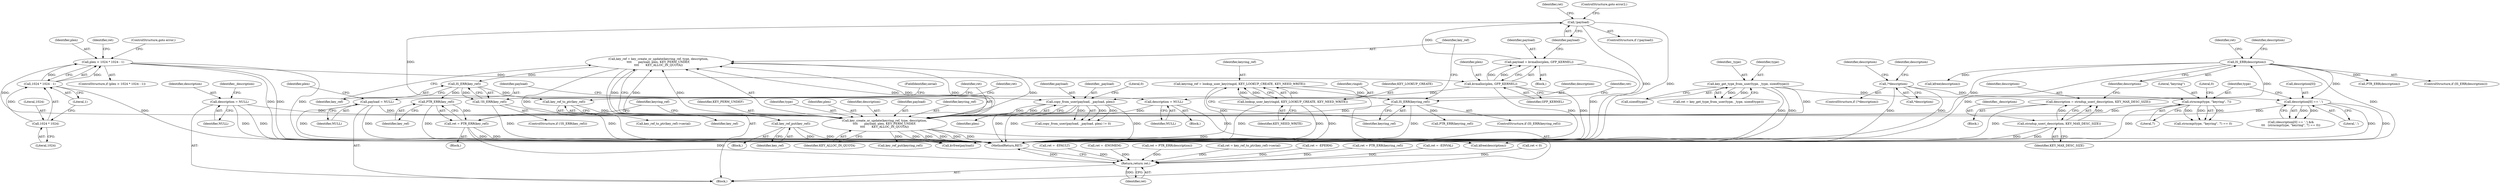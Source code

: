 digraph "0_linux_5649645d725c73df4302428ee4e02c869248b4c5@API" {
"1000244" [label="(Call,key_ref = key_create_or_update(keyring_ref, type, description,\n\t\t\t\t       payload, plen, KEY_PERM_UNDEF,\n\t\t\t\t       KEY_ALLOC_IN_QUOTA))"];
"1000246" [label="(Call,key_create_or_update(keyring_ref, type, description,\n\t\t\t\t       payload, plen, KEY_PERM_UNDEF,\n\t\t\t\t       KEY_ALLOC_IN_QUOTA))"];
"1000236" [label="(Call,IS_ERR(keyring_ref))"];
"1000229" [label="(Call,keyring_ref = lookup_user_key(ringid, KEY_LOOKUP_CREATE, KEY_NEED_WRITE))"];
"1000231" [label="(Call,lookup_user_key(ringid, KEY_LOOKUP_CREATE, KEY_NEED_WRITE))"];
"1000187" [label="(Call,strncmp(type, \"keyring\", 7))"];
"1000138" [label="(Call,key_get_type_from_user(type, _type, sizeof(type)))"];
"1000181" [label="(Call,description[0] == '.')"];
"1000169" [label="(Call,!*description)"];
"1000160" [label="(Call,IS_ERR(description))"];
"1000154" [label="(Call,description = strndup_user(_description, KEY_MAX_DESC_SIZE))"];
"1000156" [label="(Call,strndup_user(_description, KEY_MAX_DESC_SIZE))"];
"1000148" [label="(Call,description = NULL)"];
"1000175" [label="(Call,description = NULL)"];
"1000198" [label="(Call,payload = NULL)"];
"1000223" [label="(Call,copy_from_user(payload, _payload, plen))"];
"1000214" [label="(Call,!payload)"];
"1000208" [label="(Call,payload = kvmalloc(plen, GFP_KERNEL))"];
"1000210" [label="(Call,kvmalloc(plen, GFP_KERNEL))"];
"1000128" [label="(Call,plen > 1024 * 1024 - 1)"];
"1000130" [label="(Call,1024 * 1024 - 1)"];
"1000131" [label="(Call,1024 * 1024)"];
"1000256" [label="(Call,IS_ERR(key_ref))"];
"1000255" [label="(Call,!IS_ERR(key_ref))"];
"1000262" [label="(Call,key_ref_to_ptr(key_ref))"];
"1000265" [label="(Call,key_ref_put(key_ref))"];
"1000271" [label="(Call,PTR_ERR(key_ref))"];
"1000269" [label="(Call,ret = PTR_ERR(key_ref))"];
"1000282" [label="(Return,return ret;)"];
"1000202" [label="(Identifier,plen)"];
"1000261" [label="(Call,key_ref_to_ptr(key_ref)->serial)"];
"1000191" [label="(Literal,0)"];
"1000200" [label="(Identifier,NULL)"];
"1000164" [label="(Identifier,ret)"];
"1000222" [label="(Call,copy_from_user(payload, _payload, plen) != 0)"];
"1000187" [label="(Call,strncmp(type, \"keyring\", 7))"];
"1000123" [label="(Call,ret = -EINVAL)"];
"1000231" [label="(Call,lookup_user_key(ringid, KEY_LOOKUP_CREATE, KEY_NEED_WRITE))"];
"1000135" [label="(ControlStructure,goto error;)"];
"1000214" [label="(Call,!payload)"];
"1000270" [label="(Identifier,ret)"];
"1000265" [label="(Call,key_ref_put(key_ref))"];
"1000155" [label="(Identifier,description)"];
"1000203" [label="(Block,)"];
"1000176" [label="(Identifier,description)"];
"1000190" [label="(Literal,7)"];
"1000140" [label="(Identifier,_type)"];
"1000279" [label="(Call,kfree(description))"];
"1000236" [label="(Call,IS_ERR(keyring_ref))"];
"1000241" [label="(Call,PTR_ERR(keyring_ref))"];
"1000252" [label="(Identifier,KEY_PERM_UNDEF)"];
"1000268" [label="(Block,)"];
"1000129" [label="(Identifier,plen)"];
"1000189" [label="(Literal,\"keyring\")"];
"1000198" [label="(Call,payload = NULL)"];
"1000160" [label="(Call,IS_ERR(description))"];
"1000186" [label="(Call,strncmp(type, \"keyring\", 7) == 0)"];
"1000152" [label="(Identifier,_description)"];
"1000258" [label="(Block,)"];
"1000272" [label="(Identifier,key_ref)"];
"1000182" [label="(Call,description[0])"];
"1000224" [label="(Identifier,payload)"];
"1000156" [label="(Call,strndup_user(_description, KEY_MAX_DESC_SIZE))"];
"1000180" [label="(Call,(description[0] == '.') &&\n\t\t\t   (strncmp(type, \"keyring\", 7) == 0))"];
"1000212" [label="(Identifier,GFP_KERNEL)"];
"1000165" [label="(Call,PTR_ERR(description))"];
"1000260" [label="(Identifier,ret)"];
"1000144" [label="(Call,ret < 0)"];
"1000218" [label="(Identifier,ret)"];
"1000226" [label="(Identifier,plen)"];
"1000215" [label="(Identifier,payload)"];
"1000137" [label="(Identifier,ret)"];
"1000159" [label="(ControlStructure,if (IS_ERR(description)))"];
"1000245" [label="(Identifier,key_ref)"];
"1000283" [label="(Identifier,ret)"];
"1000244" [label="(Call,key_ref = key_create_or_update(keyring_ref, type, description,\n\t\t\t\t       payload, plen, KEY_PERM_UNDEF,\n\t\t\t\t       KEY_ALLOC_IN_QUOTA))"];
"1000225" [label="(Identifier,_payload)"];
"1000253" [label="(Identifier,KEY_ALLOC_IN_QUOTA)"];
"1000257" [label="(Identifier,key_ref)"];
"1000175" [label="(Call,description = NULL)"];
"1000229" [label="(Call,keyring_ref = lookup_user_key(ringid, KEY_LOOKUP_CREATE, KEY_NEED_WRITE))"];
"1000262" [label="(Call,key_ref_to_ptr(key_ref))"];
"1000177" [label="(Identifier,NULL)"];
"1000248" [label="(Identifier,type)"];
"1000130" [label="(Call,1024 * 1024 - 1)"];
"1000132" [label="(Literal,1024)"];
"1000217" [label="(Call,ret = -EFAULT)"];
"1000274" [label="(Identifier,keyring_ref)"];
"1000171" [label="(Identifier,description)"];
"1000157" [label="(Identifier,_description)"];
"1000251" [label="(Identifier,plen)"];
"1000131" [label="(Call,1024 * 1024)"];
"1000230" [label="(Identifier,keyring_ref)"];
"1000150" [label="(Identifier,NULL)"];
"1000169" [label="(Call,!*description)"];
"1000276" [label="(Call,kvfree(payload))"];
"1000227" [label="(Literal,0)"];
"1000134" [label="(Literal,1)"];
"1000209" [label="(Identifier,payload)"];
"1000204" [label="(Call,ret = -ENOMEM)"];
"1000249" [label="(Identifier,description)"];
"1000174" [label="(Identifier,description)"];
"1000250" [label="(Identifier,payload)"];
"1000141" [label="(Call,sizeof(type))"];
"1000188" [label="(Identifier,type)"];
"1000247" [label="(Identifier,keyring_ref)"];
"1000255" [label="(Call,!IS_ERR(key_ref))"];
"1000148" [label="(Call,description = NULL)"];
"1000173" [label="(Call,kfree(description))"];
"1000246" [label="(Call,key_create_or_update(keyring_ref, type, description,\n\t\t\t\t       payload, plen, KEY_PERM_UNDEF,\n\t\t\t\t       KEY_ALLOC_IN_QUOTA))"];
"1000271" [label="(Call,PTR_ERR(key_ref))"];
"1000269" [label="(Call,ret = PTR_ERR(key_ref))"];
"1000223" [label="(Call,copy_from_user(payload, _payload, plen))"];
"1000232" [label="(Identifier,ringid)"];
"1000158" [label="(Identifier,KEY_MAX_DESC_SIZE)"];
"1000233" [label="(Identifier,KEY_LOOKUP_CREATE)"];
"1000210" [label="(Call,kvmalloc(plen, GFP_KERNEL))"];
"1000235" [label="(ControlStructure,if (IS_ERR(keyring_ref)))"];
"1000199" [label="(Identifier,payload)"];
"1000139" [label="(Identifier,type)"];
"1000211" [label="(Identifier,plen)"];
"1000284" [label="(MethodReturn,RET)"];
"1000161" [label="(Identifier,description)"];
"1000263" [label="(Identifier,key_ref)"];
"1000216" [label="(ControlStructure,goto error2;)"];
"1000136" [label="(Call,ret = key_get_type_from_user(type, _type, sizeof(type)))"];
"1000163" [label="(Call,ret = PTR_ERR(description))"];
"1000273" [label="(Call,key_ref_put(keyring_ref))"];
"1000116" [label="(Block,)"];
"1000266" [label="(Identifier,key_ref)"];
"1000128" [label="(Call,plen > 1024 * 1024 - 1)"];
"1000170" [label="(Call,*description)"];
"1000133" [label="(Literal,1024)"];
"1000153" [label="(Block,)"];
"1000208" [label="(Call,payload = kvmalloc(plen, GFP_KERNEL))"];
"1000254" [label="(ControlStructure,if (!IS_ERR(key_ref)))"];
"1000183" [label="(Identifier,description)"];
"1000234" [label="(Identifier,KEY_NEED_WRITE)"];
"1000237" [label="(Identifier,keyring_ref)"];
"1000213" [label="(ControlStructure,if (!payload))"];
"1000181" [label="(Call,description[0] == '.')"];
"1000282" [label="(Return,return ret;)"];
"1000168" [label="(ControlStructure,if (!*description))"];
"1000185" [label="(Literal,'.')"];
"1000138" [label="(Call,key_get_type_from_user(type, _type, sizeof(type)))"];
"1000154" [label="(Call,description = strndup_user(_description, KEY_MAX_DESC_SIZE))"];
"1000264" [label="(FieldIdentifier,serial)"];
"1000149" [label="(Identifier,description)"];
"1000256" [label="(Call,IS_ERR(key_ref))"];
"1000259" [label="(Call,ret = key_ref_to_ptr(key_ref)->serial)"];
"1000193" [label="(Call,ret = -EPERM)"];
"1000127" [label="(ControlStructure,if (plen > 1024 * 1024 - 1))"];
"1000172" [label="(Block,)"];
"1000240" [label="(Identifier,ret)"];
"1000239" [label="(Call,ret = PTR_ERR(keyring_ref))"];
"1000244" -> "1000116"  [label="AST: "];
"1000244" -> "1000246"  [label="CFG: "];
"1000245" -> "1000244"  [label="AST: "];
"1000246" -> "1000244"  [label="AST: "];
"1000257" -> "1000244"  [label="CFG: "];
"1000244" -> "1000284"  [label="DDG: "];
"1000246" -> "1000244"  [label="DDG: "];
"1000246" -> "1000244"  [label="DDG: "];
"1000246" -> "1000244"  [label="DDG: "];
"1000246" -> "1000244"  [label="DDG: "];
"1000246" -> "1000244"  [label="DDG: "];
"1000246" -> "1000244"  [label="DDG: "];
"1000246" -> "1000244"  [label="DDG: "];
"1000244" -> "1000256"  [label="DDG: "];
"1000246" -> "1000253"  [label="CFG: "];
"1000247" -> "1000246"  [label="AST: "];
"1000248" -> "1000246"  [label="AST: "];
"1000249" -> "1000246"  [label="AST: "];
"1000250" -> "1000246"  [label="AST: "];
"1000251" -> "1000246"  [label="AST: "];
"1000252" -> "1000246"  [label="AST: "];
"1000253" -> "1000246"  [label="AST: "];
"1000246" -> "1000284"  [label="DDG: "];
"1000246" -> "1000284"  [label="DDG: "];
"1000246" -> "1000284"  [label="DDG: "];
"1000246" -> "1000284"  [label="DDG: "];
"1000236" -> "1000246"  [label="DDG: "];
"1000187" -> "1000246"  [label="DDG: "];
"1000138" -> "1000246"  [label="DDG: "];
"1000181" -> "1000246"  [label="DDG: "];
"1000160" -> "1000246"  [label="DDG: "];
"1000148" -> "1000246"  [label="DDG: "];
"1000175" -> "1000246"  [label="DDG: "];
"1000198" -> "1000246"  [label="DDG: "];
"1000223" -> "1000246"  [label="DDG: "];
"1000223" -> "1000246"  [label="DDG: "];
"1000128" -> "1000246"  [label="DDG: "];
"1000246" -> "1000273"  [label="DDG: "];
"1000246" -> "1000276"  [label="DDG: "];
"1000246" -> "1000279"  [label="DDG: "];
"1000236" -> "1000235"  [label="AST: "];
"1000236" -> "1000237"  [label="CFG: "];
"1000237" -> "1000236"  [label="AST: "];
"1000240" -> "1000236"  [label="CFG: "];
"1000245" -> "1000236"  [label="CFG: "];
"1000236" -> "1000284"  [label="DDG: "];
"1000229" -> "1000236"  [label="DDG: "];
"1000236" -> "1000241"  [label="DDG: "];
"1000229" -> "1000116"  [label="AST: "];
"1000229" -> "1000231"  [label="CFG: "];
"1000230" -> "1000229"  [label="AST: "];
"1000231" -> "1000229"  [label="AST: "];
"1000237" -> "1000229"  [label="CFG: "];
"1000229" -> "1000284"  [label="DDG: "];
"1000231" -> "1000229"  [label="DDG: "];
"1000231" -> "1000229"  [label="DDG: "];
"1000231" -> "1000229"  [label="DDG: "];
"1000231" -> "1000234"  [label="CFG: "];
"1000232" -> "1000231"  [label="AST: "];
"1000233" -> "1000231"  [label="AST: "];
"1000234" -> "1000231"  [label="AST: "];
"1000231" -> "1000284"  [label="DDG: "];
"1000231" -> "1000284"  [label="DDG: "];
"1000231" -> "1000284"  [label="DDG: "];
"1000187" -> "1000186"  [label="AST: "];
"1000187" -> "1000190"  [label="CFG: "];
"1000188" -> "1000187"  [label="AST: "];
"1000189" -> "1000187"  [label="AST: "];
"1000190" -> "1000187"  [label="AST: "];
"1000191" -> "1000187"  [label="CFG: "];
"1000187" -> "1000284"  [label="DDG: "];
"1000187" -> "1000186"  [label="DDG: "];
"1000187" -> "1000186"  [label="DDG: "];
"1000187" -> "1000186"  [label="DDG: "];
"1000138" -> "1000187"  [label="DDG: "];
"1000138" -> "1000136"  [label="AST: "];
"1000138" -> "1000141"  [label="CFG: "];
"1000139" -> "1000138"  [label="AST: "];
"1000140" -> "1000138"  [label="AST: "];
"1000141" -> "1000138"  [label="AST: "];
"1000136" -> "1000138"  [label="CFG: "];
"1000138" -> "1000284"  [label="DDG: "];
"1000138" -> "1000284"  [label="DDG: "];
"1000138" -> "1000136"  [label="DDG: "];
"1000138" -> "1000136"  [label="DDG: "];
"1000181" -> "1000180"  [label="AST: "];
"1000181" -> "1000185"  [label="CFG: "];
"1000182" -> "1000181"  [label="AST: "];
"1000185" -> "1000181"  [label="AST: "];
"1000188" -> "1000181"  [label="CFG: "];
"1000180" -> "1000181"  [label="CFG: "];
"1000181" -> "1000284"  [label="DDG: "];
"1000181" -> "1000180"  [label="DDG: "];
"1000181" -> "1000180"  [label="DDG: "];
"1000169" -> "1000181"  [label="DDG: "];
"1000160" -> "1000181"  [label="DDG: "];
"1000181" -> "1000279"  [label="DDG: "];
"1000169" -> "1000168"  [label="AST: "];
"1000169" -> "1000170"  [label="CFG: "];
"1000170" -> "1000169"  [label="AST: "];
"1000174" -> "1000169"  [label="CFG: "];
"1000183" -> "1000169"  [label="CFG: "];
"1000169" -> "1000284"  [label="DDG: "];
"1000169" -> "1000284"  [label="DDG: "];
"1000160" -> "1000159"  [label="AST: "];
"1000160" -> "1000161"  [label="CFG: "];
"1000161" -> "1000160"  [label="AST: "];
"1000164" -> "1000160"  [label="CFG: "];
"1000171" -> "1000160"  [label="CFG: "];
"1000160" -> "1000284"  [label="DDG: "];
"1000154" -> "1000160"  [label="DDG: "];
"1000160" -> "1000165"  [label="DDG: "];
"1000160" -> "1000173"  [label="DDG: "];
"1000160" -> "1000279"  [label="DDG: "];
"1000154" -> "1000153"  [label="AST: "];
"1000154" -> "1000156"  [label="CFG: "];
"1000155" -> "1000154"  [label="AST: "];
"1000156" -> "1000154"  [label="AST: "];
"1000161" -> "1000154"  [label="CFG: "];
"1000154" -> "1000284"  [label="DDG: "];
"1000156" -> "1000154"  [label="DDG: "];
"1000156" -> "1000154"  [label="DDG: "];
"1000156" -> "1000158"  [label="CFG: "];
"1000157" -> "1000156"  [label="AST: "];
"1000158" -> "1000156"  [label="AST: "];
"1000156" -> "1000284"  [label="DDG: "];
"1000156" -> "1000284"  [label="DDG: "];
"1000148" -> "1000116"  [label="AST: "];
"1000148" -> "1000150"  [label="CFG: "];
"1000149" -> "1000148"  [label="AST: "];
"1000150" -> "1000148"  [label="AST: "];
"1000152" -> "1000148"  [label="CFG: "];
"1000148" -> "1000284"  [label="DDG: "];
"1000148" -> "1000279"  [label="DDG: "];
"1000175" -> "1000172"  [label="AST: "];
"1000175" -> "1000177"  [label="CFG: "];
"1000176" -> "1000175"  [label="AST: "];
"1000177" -> "1000175"  [label="AST: "];
"1000199" -> "1000175"  [label="CFG: "];
"1000175" -> "1000279"  [label="DDG: "];
"1000198" -> "1000116"  [label="AST: "];
"1000198" -> "1000200"  [label="CFG: "];
"1000199" -> "1000198"  [label="AST: "];
"1000200" -> "1000198"  [label="AST: "];
"1000202" -> "1000198"  [label="CFG: "];
"1000198" -> "1000284"  [label="DDG: "];
"1000198" -> "1000276"  [label="DDG: "];
"1000223" -> "1000222"  [label="AST: "];
"1000223" -> "1000226"  [label="CFG: "];
"1000224" -> "1000223"  [label="AST: "];
"1000225" -> "1000223"  [label="AST: "];
"1000226" -> "1000223"  [label="AST: "];
"1000227" -> "1000223"  [label="CFG: "];
"1000223" -> "1000284"  [label="DDG: "];
"1000223" -> "1000284"  [label="DDG: "];
"1000223" -> "1000222"  [label="DDG: "];
"1000223" -> "1000222"  [label="DDG: "];
"1000223" -> "1000222"  [label="DDG: "];
"1000214" -> "1000223"  [label="DDG: "];
"1000210" -> "1000223"  [label="DDG: "];
"1000223" -> "1000276"  [label="DDG: "];
"1000214" -> "1000213"  [label="AST: "];
"1000214" -> "1000215"  [label="CFG: "];
"1000215" -> "1000214"  [label="AST: "];
"1000216" -> "1000214"  [label="CFG: "];
"1000218" -> "1000214"  [label="CFG: "];
"1000214" -> "1000284"  [label="DDG: "];
"1000214" -> "1000284"  [label="DDG: "];
"1000208" -> "1000214"  [label="DDG: "];
"1000208" -> "1000203"  [label="AST: "];
"1000208" -> "1000210"  [label="CFG: "];
"1000209" -> "1000208"  [label="AST: "];
"1000210" -> "1000208"  [label="AST: "];
"1000215" -> "1000208"  [label="CFG: "];
"1000208" -> "1000284"  [label="DDG: "];
"1000210" -> "1000208"  [label="DDG: "];
"1000210" -> "1000208"  [label="DDG: "];
"1000210" -> "1000212"  [label="CFG: "];
"1000211" -> "1000210"  [label="AST: "];
"1000212" -> "1000210"  [label="AST: "];
"1000210" -> "1000284"  [label="DDG: "];
"1000210" -> "1000284"  [label="DDG: "];
"1000128" -> "1000210"  [label="DDG: "];
"1000128" -> "1000127"  [label="AST: "];
"1000128" -> "1000130"  [label="CFG: "];
"1000129" -> "1000128"  [label="AST: "];
"1000130" -> "1000128"  [label="AST: "];
"1000135" -> "1000128"  [label="CFG: "];
"1000137" -> "1000128"  [label="CFG: "];
"1000128" -> "1000284"  [label="DDG: "];
"1000128" -> "1000284"  [label="DDG: "];
"1000128" -> "1000284"  [label="DDG: "];
"1000130" -> "1000128"  [label="DDG: "];
"1000130" -> "1000128"  [label="DDG: "];
"1000130" -> "1000134"  [label="CFG: "];
"1000131" -> "1000130"  [label="AST: "];
"1000134" -> "1000130"  [label="AST: "];
"1000130" -> "1000284"  [label="DDG: "];
"1000131" -> "1000130"  [label="DDG: "];
"1000131" -> "1000133"  [label="CFG: "];
"1000132" -> "1000131"  [label="AST: "];
"1000133" -> "1000131"  [label="AST: "];
"1000134" -> "1000131"  [label="CFG: "];
"1000256" -> "1000255"  [label="AST: "];
"1000256" -> "1000257"  [label="CFG: "];
"1000257" -> "1000256"  [label="AST: "];
"1000255" -> "1000256"  [label="CFG: "];
"1000256" -> "1000255"  [label="DDG: "];
"1000256" -> "1000262"  [label="DDG: "];
"1000256" -> "1000271"  [label="DDG: "];
"1000255" -> "1000254"  [label="AST: "];
"1000260" -> "1000255"  [label="CFG: "];
"1000270" -> "1000255"  [label="CFG: "];
"1000255" -> "1000284"  [label="DDG: "];
"1000255" -> "1000284"  [label="DDG: "];
"1000262" -> "1000261"  [label="AST: "];
"1000262" -> "1000263"  [label="CFG: "];
"1000263" -> "1000262"  [label="AST: "];
"1000264" -> "1000262"  [label="CFG: "];
"1000262" -> "1000265"  [label="DDG: "];
"1000265" -> "1000258"  [label="AST: "];
"1000265" -> "1000266"  [label="CFG: "];
"1000266" -> "1000265"  [label="AST: "];
"1000274" -> "1000265"  [label="CFG: "];
"1000265" -> "1000284"  [label="DDG: "];
"1000265" -> "1000284"  [label="DDG: "];
"1000271" -> "1000269"  [label="AST: "];
"1000271" -> "1000272"  [label="CFG: "];
"1000272" -> "1000271"  [label="AST: "];
"1000269" -> "1000271"  [label="CFG: "];
"1000271" -> "1000284"  [label="DDG: "];
"1000271" -> "1000269"  [label="DDG: "];
"1000269" -> "1000268"  [label="AST: "];
"1000270" -> "1000269"  [label="AST: "];
"1000274" -> "1000269"  [label="CFG: "];
"1000269" -> "1000284"  [label="DDG: "];
"1000269" -> "1000284"  [label="DDG: "];
"1000269" -> "1000282"  [label="DDG: "];
"1000282" -> "1000116"  [label="AST: "];
"1000282" -> "1000283"  [label="CFG: "];
"1000283" -> "1000282"  [label="AST: "];
"1000284" -> "1000282"  [label="CFG: "];
"1000282" -> "1000284"  [label="DDG: "];
"1000283" -> "1000282"  [label="DDG: "];
"1000193" -> "1000282"  [label="DDG: "];
"1000239" -> "1000282"  [label="DDG: "];
"1000217" -> "1000282"  [label="DDG: "];
"1000144" -> "1000282"  [label="DDG: "];
"1000204" -> "1000282"  [label="DDG: "];
"1000123" -> "1000282"  [label="DDG: "];
"1000163" -> "1000282"  [label="DDG: "];
"1000259" -> "1000282"  [label="DDG: "];
}
